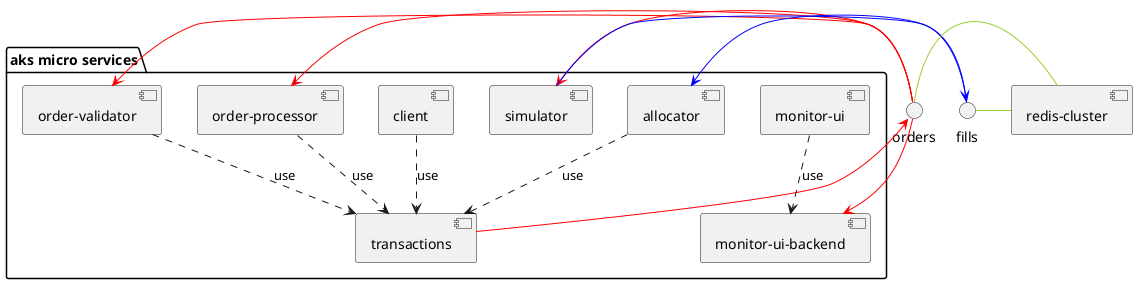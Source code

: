 @startuml

package "aks micro services" {
component transactions
component [order-validator] as ordervalidator
component [order-processor] as orderprocessor
component simulator
component allocator
component client
component [monitor-ui] as monitorui
component [monitor-ui-backend] as monitoruibackent
}
component [redis-cluster] as rediscluster
client ..> transactions : use
ordervalidator ..> transactions : use
orderprocessor ..> transactions : use
allocator ..> transactions : use
transactions -> orders #Red
orders -> ordervalidator #Red
orders -> orderprocessor #Red
orders -> simulator #Red
simulator -> fills #Blue
fills -> allocator #Blue
orders - rediscluster #YellowGreen
fills - rediscluster #YellowGreen
monitorui ..> monitoruibackent : use
orders -> monitoruibackent #Red
@enduml